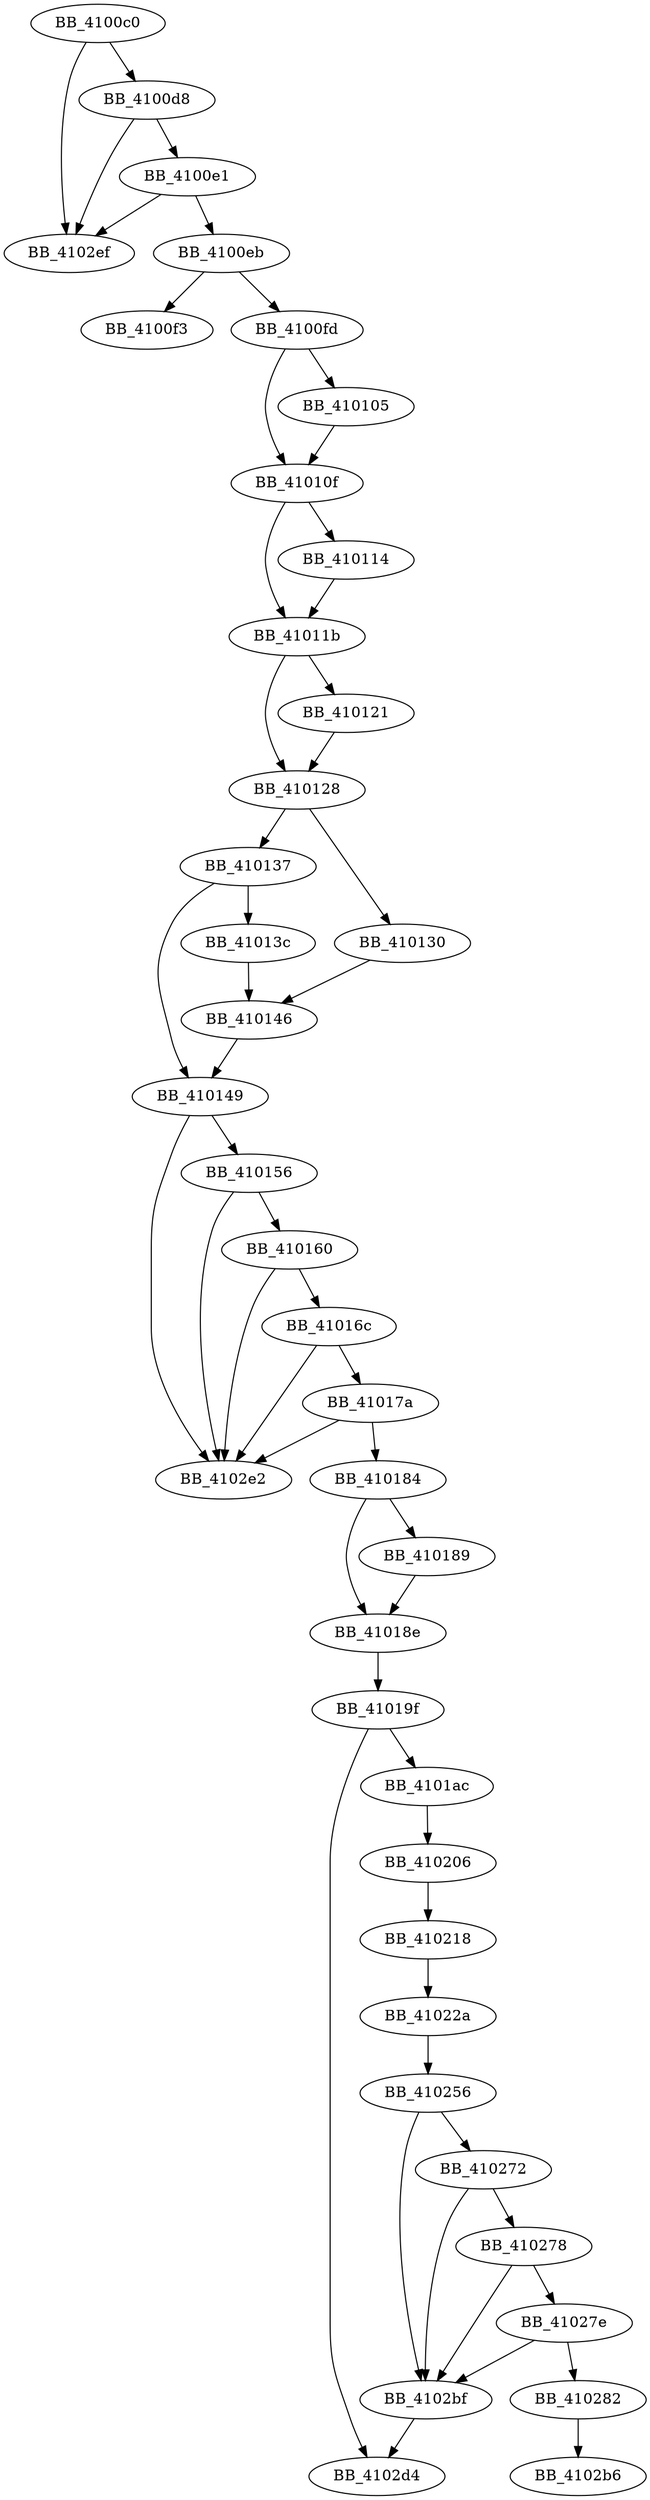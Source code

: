 DiGraph sub_4100C0{
BB_4100c0->BB_4100d8
BB_4100c0->BB_4102ef
BB_4100d8->BB_4100e1
BB_4100d8->BB_4102ef
BB_4100e1->BB_4100eb
BB_4100e1->BB_4102ef
BB_4100eb->BB_4100f3
BB_4100eb->BB_4100fd
BB_4100fd->BB_410105
BB_4100fd->BB_41010f
BB_410105->BB_41010f
BB_41010f->BB_410114
BB_41010f->BB_41011b
BB_410114->BB_41011b
BB_41011b->BB_410121
BB_41011b->BB_410128
BB_410121->BB_410128
BB_410128->BB_410130
BB_410128->BB_410137
BB_410130->BB_410146
BB_410137->BB_41013c
BB_410137->BB_410149
BB_41013c->BB_410146
BB_410146->BB_410149
BB_410149->BB_410156
BB_410149->BB_4102e2
BB_410156->BB_410160
BB_410156->BB_4102e2
BB_410160->BB_41016c
BB_410160->BB_4102e2
BB_41016c->BB_41017a
BB_41016c->BB_4102e2
BB_41017a->BB_410184
BB_41017a->BB_4102e2
BB_410184->BB_410189
BB_410184->BB_41018e
BB_410189->BB_41018e
BB_41018e->BB_41019f
BB_41019f->BB_4101ac
BB_41019f->BB_4102d4
BB_4101ac->BB_410206
BB_410206->BB_410218
BB_410218->BB_41022a
BB_41022a->BB_410256
BB_410256->BB_410272
BB_410256->BB_4102bf
BB_410272->BB_410278
BB_410272->BB_4102bf
BB_410278->BB_41027e
BB_410278->BB_4102bf
BB_41027e->BB_410282
BB_41027e->BB_4102bf
BB_410282->BB_4102b6
BB_4102bf->BB_4102d4
}

